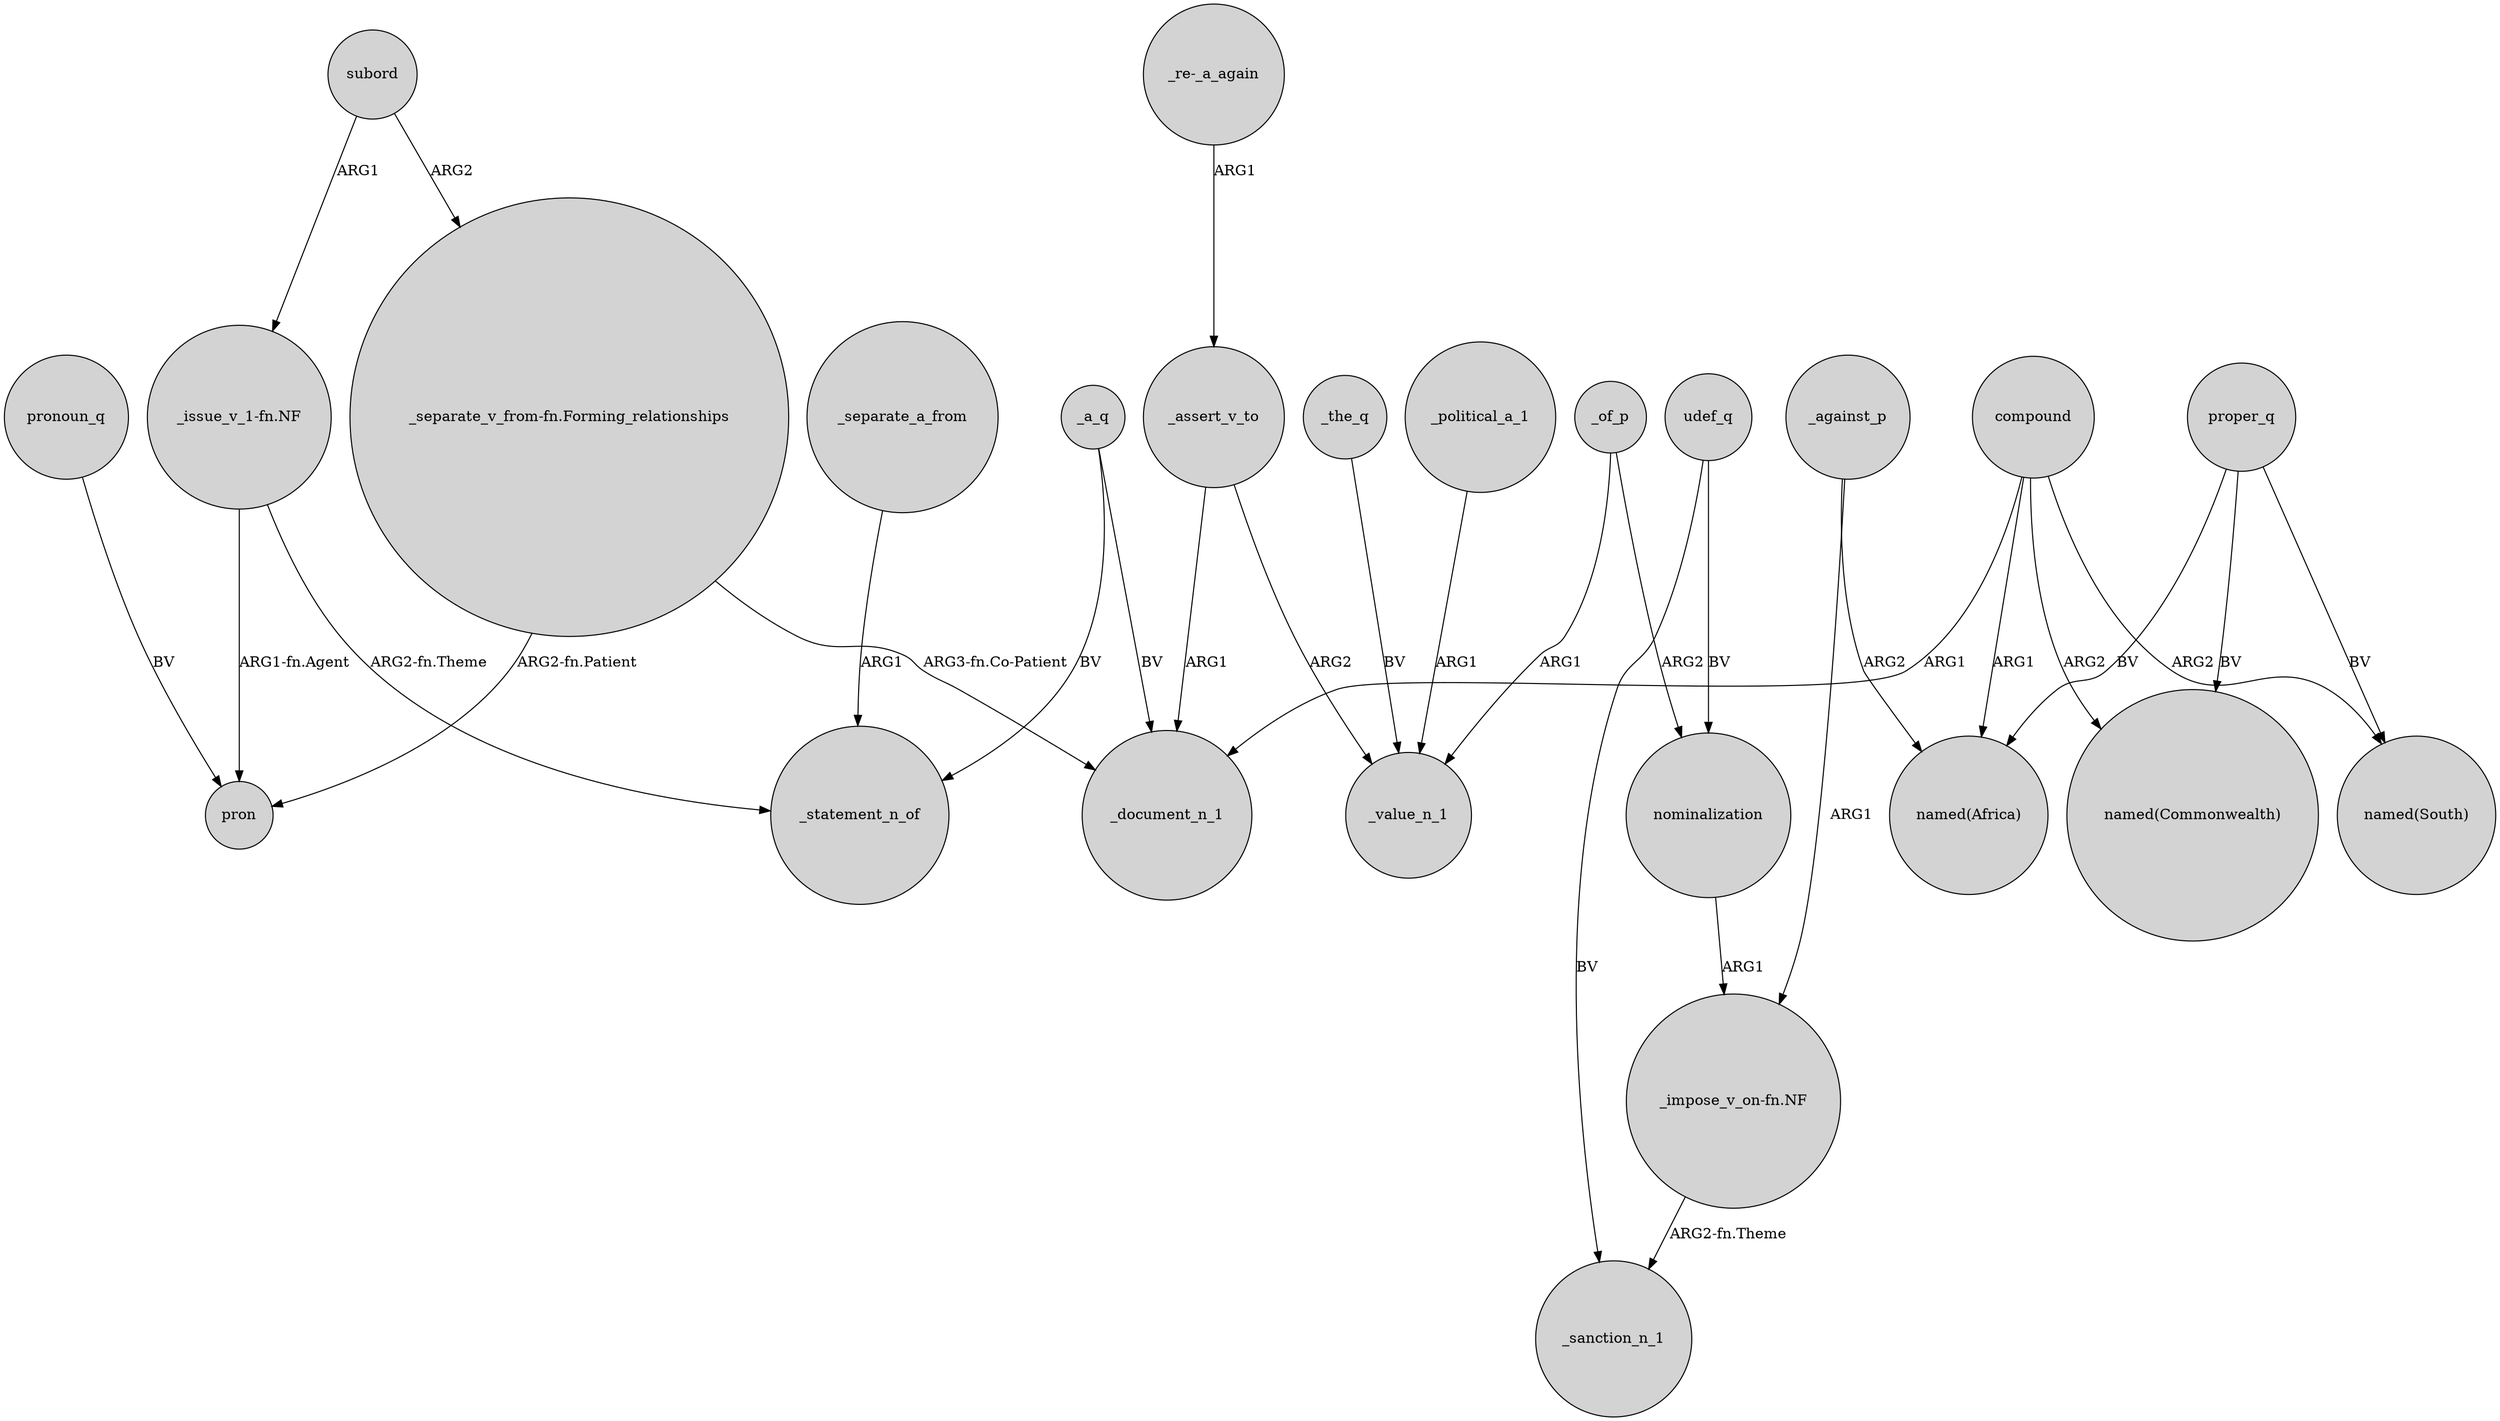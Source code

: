 digraph {
	node [shape=circle style=filled]
	compound -> _document_n_1 [label=ARG1]
	compound -> "named(South)" [label=ARG2]
	proper_q -> "named(Africa)" [label=BV]
	_political_a_1 -> _value_n_1 [label=ARG1]
	_against_p -> "named(Africa)" [label=ARG2]
	_of_p -> _value_n_1 [label=ARG1]
	udef_q -> _sanction_n_1 [label=BV]
	_a_q -> _statement_n_of [label=BV]
	compound -> "named(Africa)" [label=ARG1]
	"_separate_v_from-fn.Forming_relationships" -> pron [label="ARG2-fn.Patient"]
	compound -> "named(Commonwealth)" [label=ARG2]
	"_issue_v_1-fn.NF" -> _statement_n_of [label="ARG2-fn.Theme"]
	subord -> "_separate_v_from-fn.Forming_relationships" [label=ARG2]
	"_issue_v_1-fn.NF" -> pron [label="ARG1-fn.Agent"]
	pronoun_q -> pron [label=BV]
	proper_q -> "named(Commonwealth)" [label=BV]
	_assert_v_to -> _document_n_1 [label=ARG1]
	"_impose_v_on-fn.NF" -> _sanction_n_1 [label="ARG2-fn.Theme"]
	_of_p -> nominalization [label=ARG2]
	_separate_a_from -> _statement_n_of [label=ARG1]
	"_re-_a_again" -> _assert_v_to [label=ARG1]
	_assert_v_to -> _value_n_1 [label=ARG2]
	_a_q -> _document_n_1 [label=BV]
	udef_q -> nominalization [label=BV]
	_the_q -> _value_n_1 [label=BV]
	nominalization -> "_impose_v_on-fn.NF" [label=ARG1]
	_against_p -> "_impose_v_on-fn.NF" [label=ARG1]
	"_separate_v_from-fn.Forming_relationships" -> _document_n_1 [label="ARG3-fn.Co-Patient"]
	proper_q -> "named(South)" [label=BV]
	subord -> "_issue_v_1-fn.NF" [label=ARG1]
}
